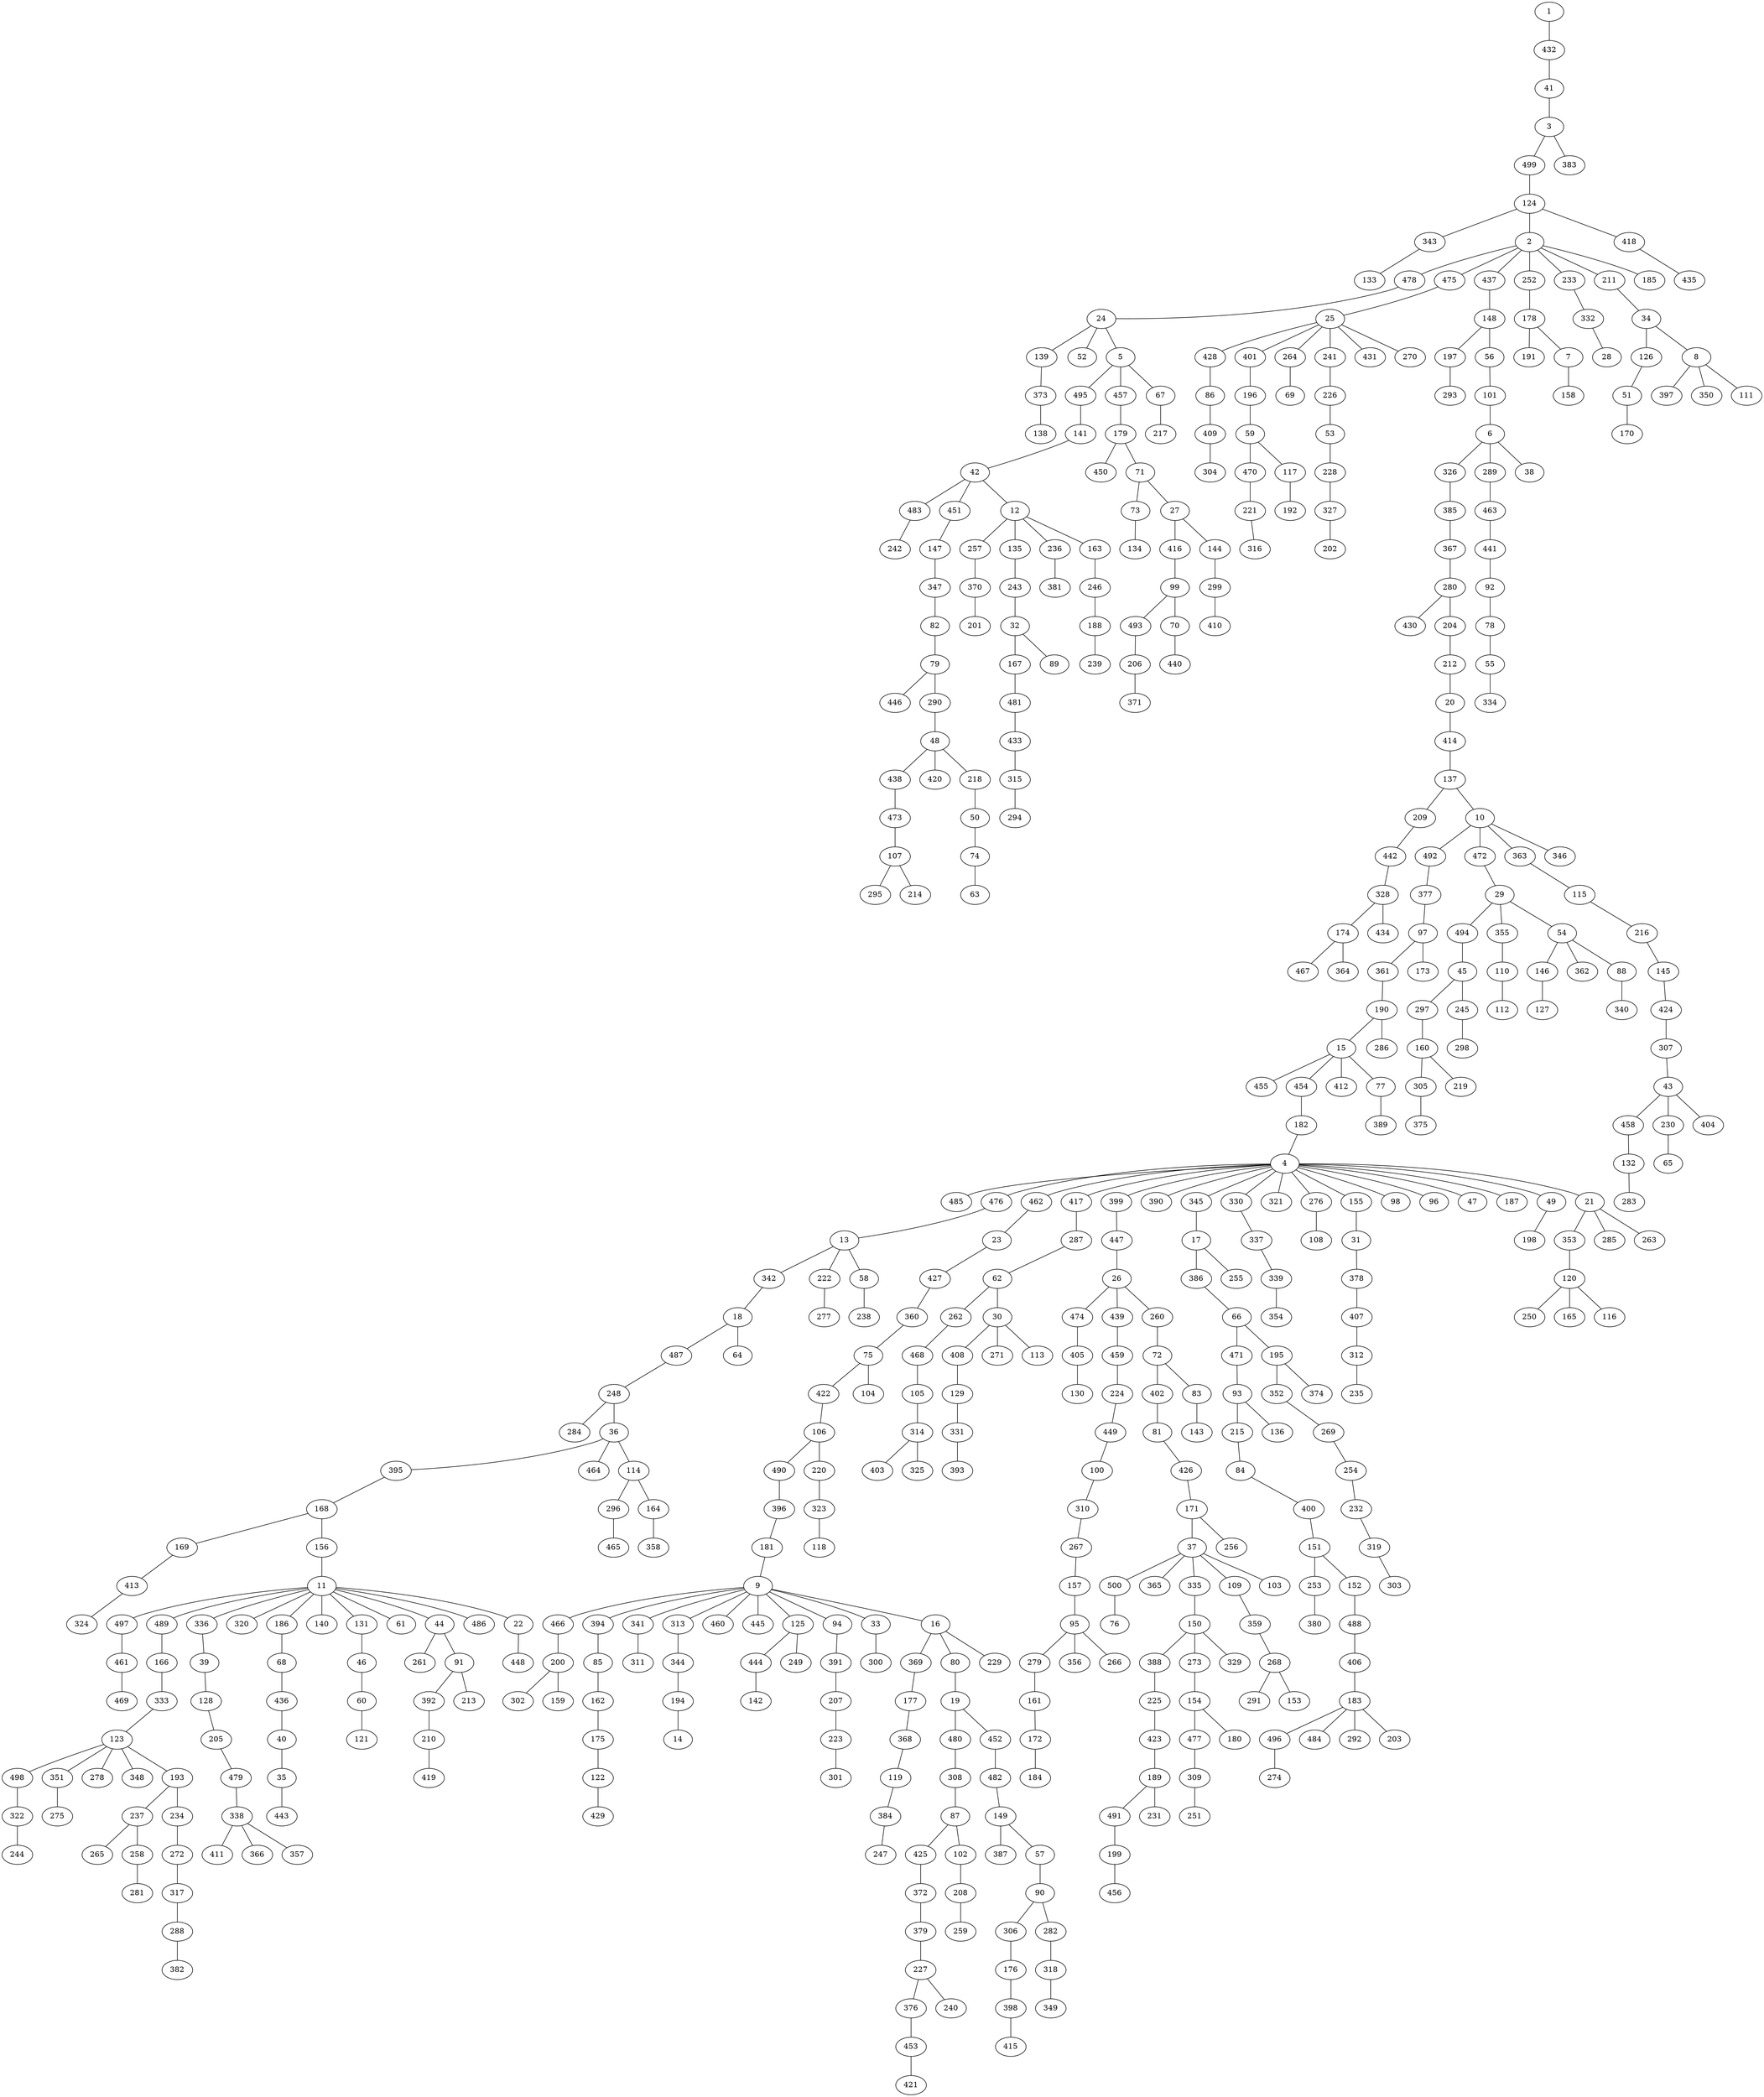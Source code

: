 graph arbol_DFS_I_G_1 {
    1;
    432;
    41;
    3;
    499;
    124;
    343;
    133;
    2;
    478;
    24;
    139;
    373;
    138;
    52;
    5;
    495;
    141;
    42;
    483;
    242;
    451;
    147;
    347;
    82;
    79;
    446;
    290;
    48;
    438;
    473;
    107;
    295;
    214;
    420;
    218;
    50;
    74;
    63;
    12;
    257;
    370;
    201;
    135;
    243;
    32;
    167;
    481;
    433;
    315;
    294;
    89;
    236;
    381;
    163;
    246;
    188;
    239;
    457;
    179;
    450;
    71;
    73;
    134;
    27;
    416;
    99;
    493;
    206;
    371;
    70;
    440;
    144;
    299;
    410;
    67;
    217;
    475;
    25;
    428;
    86;
    409;
    304;
    401;
    196;
    59;
    470;
    221;
    316;
    117;
    192;
    264;
    69;
    241;
    226;
    53;
    228;
    327;
    202;
    431;
    270;
    437;
    148;
    197;
    293;
    56;
    101;
    6;
    326;
    385;
    367;
    280;
    430;
    204;
    212;
    20;
    414;
    137;
    209;
    442;
    328;
    174;
    467;
    364;
    434;
    10;
    492;
    377;
    97;
    361;
    190;
    15;
    455;
    454;
    182;
    4;
    485;
    476;
    13;
    342;
    18;
    487;
    248;
    284;
    36;
    395;
    168;
    169;
    413;
    324;
    156;
    11;
    497;
    461;
    469;
    489;
    166;
    333;
    123;
    498;
    322;
    244;
    351;
    275;
    278;
    348;
    193;
    237;
    265;
    258;
    281;
    234;
    272;
    317;
    288;
    382;
    336;
    39;
    128;
    205;
    479;
    338;
    411;
    366;
    357;
    320;
    186;
    68;
    436;
    40;
    35;
    443;
    140;
    131;
    46;
    60;
    121;
    61;
    44;
    261;
    91;
    392;
    210;
    419;
    213;
    486;
    22;
    448;
    464;
    114;
    296;
    465;
    164;
    358;
    64;
    222;
    277;
    58;
    238;
    462;
    23;
    427;
    360;
    75;
    422;
    106;
    490;
    396;
    181;
    9;
    466;
    200;
    302;
    159;
    394;
    85;
    162;
    175;
    122;
    429;
    341;
    311;
    313;
    344;
    194;
    14;
    460;
    445;
    125;
    444;
    142;
    249;
    94;
    391;
    207;
    223;
    301;
    33;
    300;
    16;
    369;
    177;
    368;
    119;
    384;
    247;
    80;
    19;
    480;
    308;
    87;
    425;
    372;
    379;
    227;
    376;
    453;
    421;
    240;
    102;
    208;
    259;
    452;
    482;
    149;
    387;
    57;
    90;
    306;
    176;
    398;
    415;
    282;
    318;
    349;
    229;
    220;
    323;
    118;
    104;
    417;
    287;
    62;
    262;
    468;
    105;
    314;
    403;
    325;
    30;
    408;
    129;
    331;
    393;
    271;
    113;
    399;
    447;
    26;
    474;
    405;
    130;
    439;
    459;
    224;
    449;
    100;
    310;
    267;
    157;
    95;
    279;
    161;
    172;
    184;
    356;
    266;
    260;
    72;
    402;
    81;
    426;
    171;
    37;
    500;
    76;
    365;
    335;
    150;
    388;
    225;
    423;
    189;
    491;
    199;
    456;
    231;
    273;
    154;
    477;
    309;
    251;
    180;
    329;
    109;
    359;
    268;
    291;
    153;
    103;
    256;
    83;
    143;
    390;
    345;
    17;
    386;
    66;
    471;
    93;
    215;
    84;
    400;
    151;
    253;
    380;
    152;
    488;
    406;
    183;
    496;
    274;
    484;
    292;
    203;
    136;
    195;
    352;
    269;
    254;
    232;
    319;
    303;
    374;
    255;
    330;
    337;
    339;
    354;
    321;
    276;
    108;
    155;
    31;
    378;
    407;
    312;
    235;
    98;
    96;
    47;
    187;
    49;
    198;
    21;
    353;
    120;
    250;
    165;
    116;
    285;
    263;
    412;
    77;
    389;
    286;
    173;
    472;
    29;
    494;
    45;
    297;
    160;
    305;
    375;
    219;
    245;
    298;
    355;
    110;
    112;
    54;
    146;
    127;
    362;
    88;
    340;
    363;
    115;
    216;
    145;
    424;
    307;
    43;
    458;
    132;
    283;
    230;
    65;
    404;
    346;
    289;
    463;
    441;
    92;
    78;
    55;
    334;
    38;
    252;
    178;
    191;
    7;
    158;
    233;
    332;
    28;
    211;
    34;
    126;
    51;
    170;
    8;
    397;
    350;
    111;
    185;
    418;
    435;
    383;
    1 -- 432;
    432 -- 41;
    41 -- 3;
    3 -- 499;
    499 -- 124;
    124 -- 343;
    343 -- 133;
    124 -- 2;
    2 -- 478;
    478 -- 24;
    24 -- 139;
    139 -- 373;
    373 -- 138;
    24 -- 52;
    24 -- 5;
    5 -- 495;
    495 -- 141;
    141 -- 42;
    42 -- 483;
    483 -- 242;
    42 -- 451;
    451 -- 147;
    147 -- 347;
    347 -- 82;
    82 -- 79;
    79 -- 446;
    79 -- 290;
    290 -- 48;
    48 -- 438;
    438 -- 473;
    473 -- 107;
    107 -- 295;
    107 -- 214;
    48 -- 420;
    48 -- 218;
    218 -- 50;
    50 -- 74;
    74 -- 63;
    42 -- 12;
    12 -- 257;
    257 -- 370;
    370 -- 201;
    12 -- 135;
    135 -- 243;
    243 -- 32;
    32 -- 167;
    167 -- 481;
    481 -- 433;
    433 -- 315;
    315 -- 294;
    32 -- 89;
    12 -- 236;
    236 -- 381;
    12 -- 163;
    163 -- 246;
    246 -- 188;
    188 -- 239;
    5 -- 457;
    457 -- 179;
    179 -- 450;
    179 -- 71;
    71 -- 73;
    73 -- 134;
    71 -- 27;
    27 -- 416;
    416 -- 99;
    99 -- 493;
    493 -- 206;
    206 -- 371;
    99 -- 70;
    70 -- 440;
    27 -- 144;
    144 -- 299;
    299 -- 410;
    5 -- 67;
    67 -- 217;
    2 -- 475;
    475 -- 25;
    25 -- 428;
    428 -- 86;
    86 -- 409;
    409 -- 304;
    25 -- 401;
    401 -- 196;
    196 -- 59;
    59 -- 470;
    470 -- 221;
    221 -- 316;
    59 -- 117;
    117 -- 192;
    25 -- 264;
    264 -- 69;
    25 -- 241;
    241 -- 226;
    226 -- 53;
    53 -- 228;
    228 -- 327;
    327 -- 202;
    25 -- 431;
    25 -- 270;
    2 -- 437;
    437 -- 148;
    148 -- 197;
    197 -- 293;
    148 -- 56;
    56 -- 101;
    101 -- 6;
    6 -- 326;
    326 -- 385;
    385 -- 367;
    367 -- 280;
    280 -- 430;
    280 -- 204;
    204 -- 212;
    212 -- 20;
    20 -- 414;
    414 -- 137;
    137 -- 209;
    209 -- 442;
    442 -- 328;
    328 -- 174;
    174 -- 467;
    174 -- 364;
    328 -- 434;
    137 -- 10;
    10 -- 492;
    492 -- 377;
    377 -- 97;
    97 -- 361;
    361 -- 190;
    190 -- 15;
    15 -- 455;
    15 -- 454;
    454 -- 182;
    182 -- 4;
    4 -- 485;
    4 -- 476;
    476 -- 13;
    13 -- 342;
    342 -- 18;
    18 -- 487;
    487 -- 248;
    248 -- 284;
    248 -- 36;
    36 -- 395;
    395 -- 168;
    168 -- 169;
    169 -- 413;
    413 -- 324;
    168 -- 156;
    156 -- 11;
    11 -- 497;
    497 -- 461;
    461 -- 469;
    11 -- 489;
    489 -- 166;
    166 -- 333;
    333 -- 123;
    123 -- 498;
    498 -- 322;
    322 -- 244;
    123 -- 351;
    351 -- 275;
    123 -- 278;
    123 -- 348;
    123 -- 193;
    193 -- 237;
    237 -- 265;
    237 -- 258;
    258 -- 281;
    193 -- 234;
    234 -- 272;
    272 -- 317;
    317 -- 288;
    288 -- 382;
    11 -- 336;
    336 -- 39;
    39 -- 128;
    128 -- 205;
    205 -- 479;
    479 -- 338;
    338 -- 411;
    338 -- 366;
    338 -- 357;
    11 -- 320;
    11 -- 186;
    186 -- 68;
    68 -- 436;
    436 -- 40;
    40 -- 35;
    35 -- 443;
    11 -- 140;
    11 -- 131;
    131 -- 46;
    46 -- 60;
    60 -- 121;
    11 -- 61;
    11 -- 44;
    44 -- 261;
    44 -- 91;
    91 -- 392;
    392 -- 210;
    210 -- 419;
    91 -- 213;
    11 -- 486;
    11 -- 22;
    22 -- 448;
    36 -- 464;
    36 -- 114;
    114 -- 296;
    296 -- 465;
    114 -- 164;
    164 -- 358;
    18 -- 64;
    13 -- 222;
    222 -- 277;
    13 -- 58;
    58 -- 238;
    4 -- 462;
    462 -- 23;
    23 -- 427;
    427 -- 360;
    360 -- 75;
    75 -- 422;
    422 -- 106;
    106 -- 490;
    490 -- 396;
    396 -- 181;
    181 -- 9;
    9 -- 466;
    466 -- 200;
    200 -- 302;
    200 -- 159;
    9 -- 394;
    394 -- 85;
    85 -- 162;
    162 -- 175;
    175 -- 122;
    122 -- 429;
    9 -- 341;
    341 -- 311;
    9 -- 313;
    313 -- 344;
    344 -- 194;
    194 -- 14;
    9 -- 460;
    9 -- 445;
    9 -- 125;
    125 -- 444;
    444 -- 142;
    125 -- 249;
    9 -- 94;
    94 -- 391;
    391 -- 207;
    207 -- 223;
    223 -- 301;
    9 -- 33;
    33 -- 300;
    9 -- 16;
    16 -- 369;
    369 -- 177;
    177 -- 368;
    368 -- 119;
    119 -- 384;
    384 -- 247;
    16 -- 80;
    80 -- 19;
    19 -- 480;
    480 -- 308;
    308 -- 87;
    87 -- 425;
    425 -- 372;
    372 -- 379;
    379 -- 227;
    227 -- 376;
    376 -- 453;
    453 -- 421;
    227 -- 240;
    87 -- 102;
    102 -- 208;
    208 -- 259;
    19 -- 452;
    452 -- 482;
    482 -- 149;
    149 -- 387;
    149 -- 57;
    57 -- 90;
    90 -- 306;
    306 -- 176;
    176 -- 398;
    398 -- 415;
    90 -- 282;
    282 -- 318;
    318 -- 349;
    16 -- 229;
    106 -- 220;
    220 -- 323;
    323 -- 118;
    75 -- 104;
    4 -- 417;
    417 -- 287;
    287 -- 62;
    62 -- 262;
    262 -- 468;
    468 -- 105;
    105 -- 314;
    314 -- 403;
    314 -- 325;
    62 -- 30;
    30 -- 408;
    408 -- 129;
    129 -- 331;
    331 -- 393;
    30 -- 271;
    30 -- 113;
    4 -- 399;
    399 -- 447;
    447 -- 26;
    26 -- 474;
    474 -- 405;
    405 -- 130;
    26 -- 439;
    439 -- 459;
    459 -- 224;
    224 -- 449;
    449 -- 100;
    100 -- 310;
    310 -- 267;
    267 -- 157;
    157 -- 95;
    95 -- 279;
    279 -- 161;
    161 -- 172;
    172 -- 184;
    95 -- 356;
    95 -- 266;
    26 -- 260;
    260 -- 72;
    72 -- 402;
    402 -- 81;
    81 -- 426;
    426 -- 171;
    171 -- 37;
    37 -- 500;
    500 -- 76;
    37 -- 365;
    37 -- 335;
    335 -- 150;
    150 -- 388;
    388 -- 225;
    225 -- 423;
    423 -- 189;
    189 -- 491;
    491 -- 199;
    199 -- 456;
    189 -- 231;
    150 -- 273;
    273 -- 154;
    154 -- 477;
    477 -- 309;
    309 -- 251;
    154 -- 180;
    150 -- 329;
    37 -- 109;
    109 -- 359;
    359 -- 268;
    268 -- 291;
    268 -- 153;
    37 -- 103;
    171 -- 256;
    72 -- 83;
    83 -- 143;
    4 -- 390;
    4 -- 345;
    345 -- 17;
    17 -- 386;
    386 -- 66;
    66 -- 471;
    471 -- 93;
    93 -- 215;
    215 -- 84;
    84 -- 400;
    400 -- 151;
    151 -- 253;
    253 -- 380;
    151 -- 152;
    152 -- 488;
    488 -- 406;
    406 -- 183;
    183 -- 496;
    496 -- 274;
    183 -- 484;
    183 -- 292;
    183 -- 203;
    93 -- 136;
    66 -- 195;
    195 -- 352;
    352 -- 269;
    269 -- 254;
    254 -- 232;
    232 -- 319;
    319 -- 303;
    195 -- 374;
    17 -- 255;
    4 -- 330;
    330 -- 337;
    337 -- 339;
    339 -- 354;
    4 -- 321;
    4 -- 276;
    276 -- 108;
    4 -- 155;
    155 -- 31;
    31 -- 378;
    378 -- 407;
    407 -- 312;
    312 -- 235;
    4 -- 98;
    4 -- 96;
    4 -- 47;
    4 -- 187;
    4 -- 49;
    49 -- 198;
    4 -- 21;
    21 -- 353;
    353 -- 120;
    120 -- 250;
    120 -- 165;
    120 -- 116;
    21 -- 285;
    21 -- 263;
    15 -- 412;
    15 -- 77;
    77 -- 389;
    190 -- 286;
    97 -- 173;
    10 -- 472;
    472 -- 29;
    29 -- 494;
    494 -- 45;
    45 -- 297;
    297 -- 160;
    160 -- 305;
    305 -- 375;
    160 -- 219;
    45 -- 245;
    245 -- 298;
    29 -- 355;
    355 -- 110;
    110 -- 112;
    29 -- 54;
    54 -- 146;
    146 -- 127;
    54 -- 362;
    54 -- 88;
    88 -- 340;
    10 -- 363;
    363 -- 115;
    115 -- 216;
    216 -- 145;
    145 -- 424;
    424 -- 307;
    307 -- 43;
    43 -- 458;
    458 -- 132;
    132 -- 283;
    43 -- 230;
    230 -- 65;
    43 -- 404;
    10 -- 346;
    6 -- 289;
    289 -- 463;
    463 -- 441;
    441 -- 92;
    92 -- 78;
    78 -- 55;
    55 -- 334;
    6 -- 38;
    2 -- 252;
    252 -- 178;
    178 -- 191;
    178 -- 7;
    7 -- 158;
    2 -- 233;
    233 -- 332;
    332 -- 28;
    2 -- 211;
    211 -- 34;
    34 -- 126;
    126 -- 51;
    51 -- 170;
    34 -- 8;
    8 -- 397;
    8 -- 350;
    8 -- 111;
    2 -- 185;
    124 -- 418;
    418 -- 435;
    3 -- 383;
}
